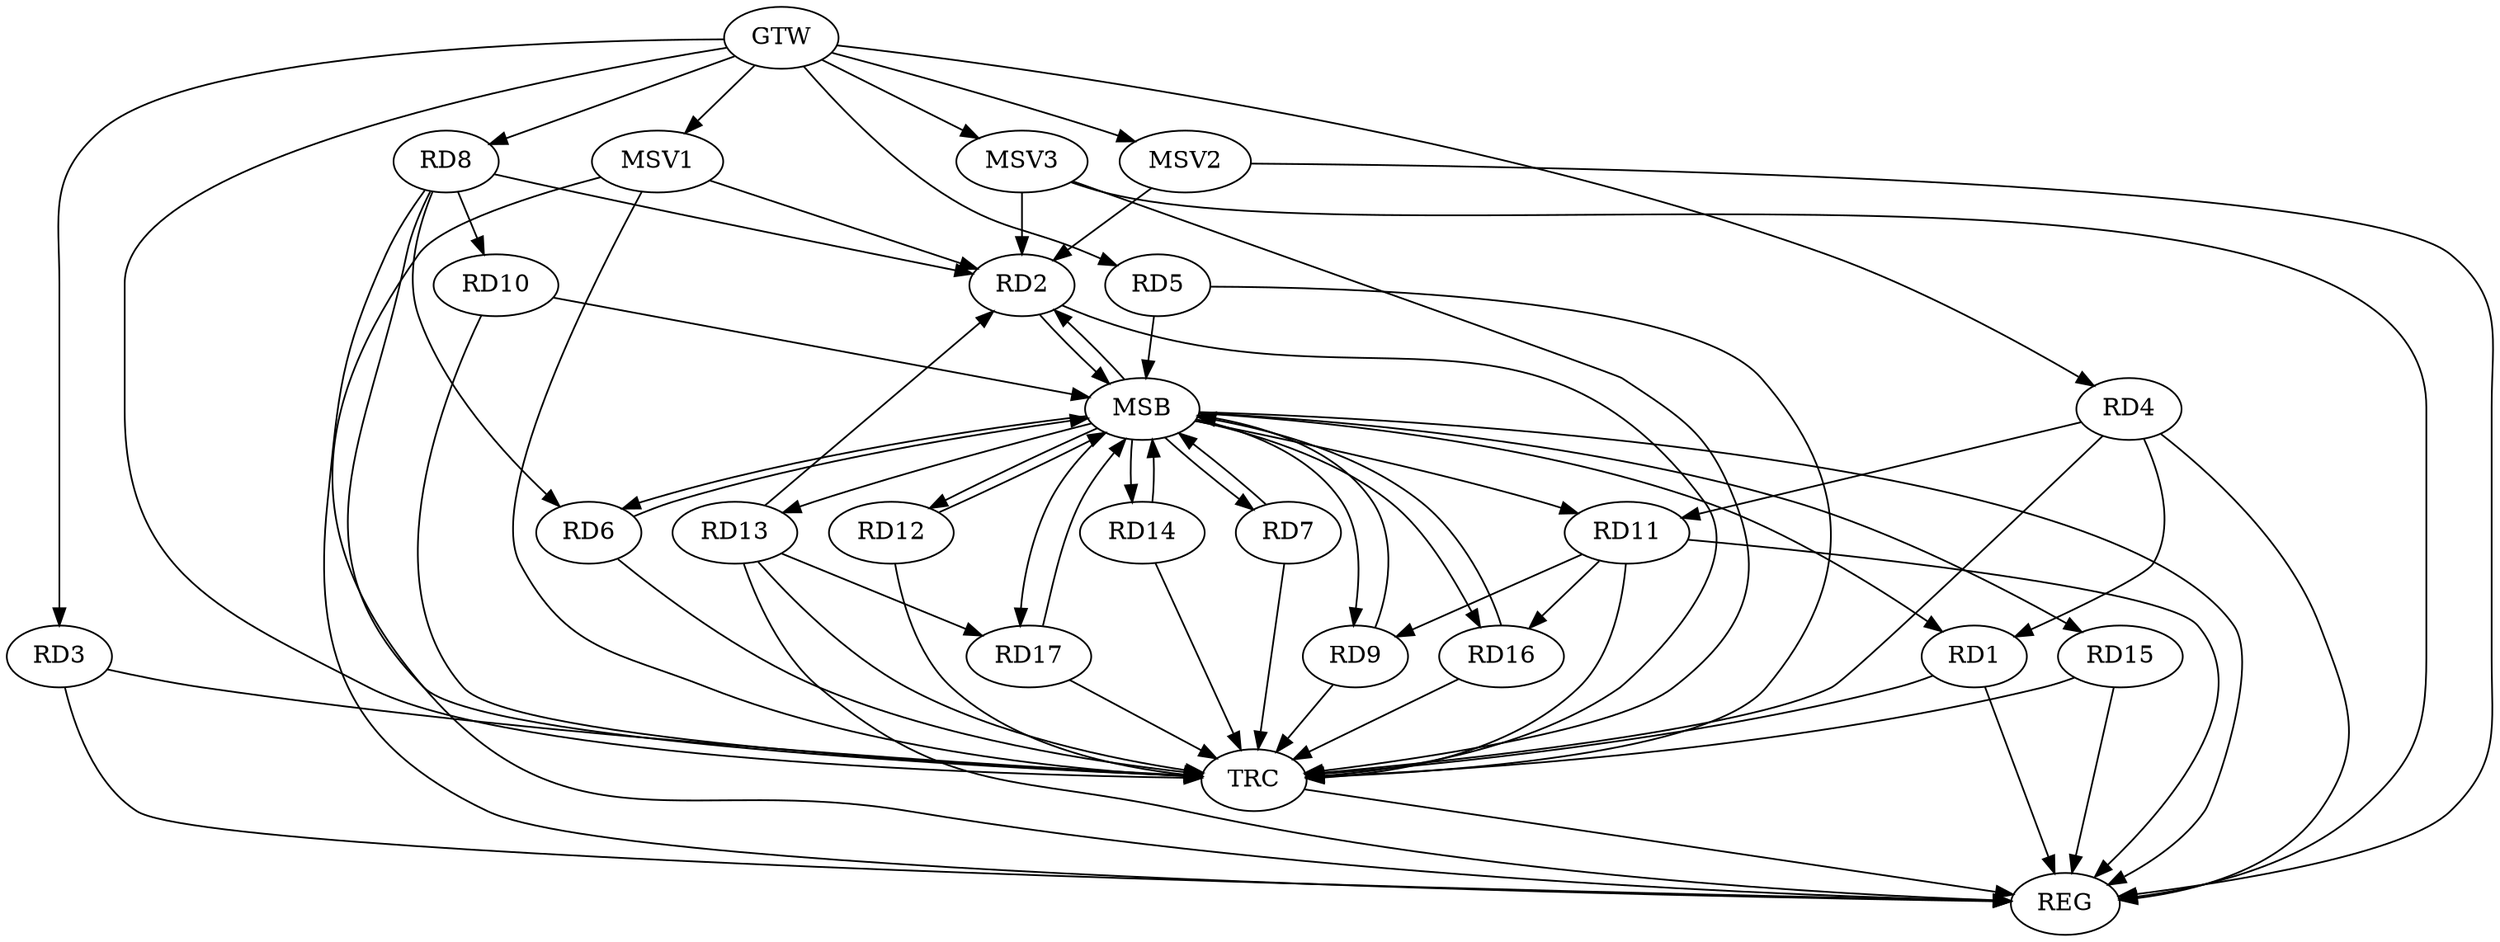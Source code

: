 strict digraph G {
  RD1 [ label="RD1" ];
  RD2 [ label="RD2" ];
  RD3 [ label="RD3" ];
  RD4 [ label="RD4" ];
  RD5 [ label="RD5" ];
  RD6 [ label="RD6" ];
  RD7 [ label="RD7" ];
  RD8 [ label="RD8" ];
  RD9 [ label="RD9" ];
  RD10 [ label="RD10" ];
  RD11 [ label="RD11" ];
  RD12 [ label="RD12" ];
  RD13 [ label="RD13" ];
  RD14 [ label="RD14" ];
  RD15 [ label="RD15" ];
  RD16 [ label="RD16" ];
  RD17 [ label="RD17" ];
  GTW [ label="GTW" ];
  REG [ label="REG" ];
  MSB [ label="MSB" ];
  TRC [ label="TRC" ];
  MSV1 [ label="MSV1" ];
  MSV2 [ label="MSV2" ];
  MSV3 [ label="MSV3" ];
  RD4 -> RD1;
  RD8 -> RD2;
  RD13 -> RD2;
  RD4 -> RD11;
  RD8 -> RD6;
  RD8 -> RD10;
  RD11 -> RD9;
  RD11 -> RD16;
  RD13 -> RD17;
  GTW -> RD3;
  GTW -> RD4;
  GTW -> RD5;
  GTW -> RD8;
  RD1 -> REG;
  RD3 -> REG;
  RD4 -> REG;
  RD8 -> REG;
  RD11 -> REG;
  RD13 -> REG;
  RD15 -> REG;
  RD2 -> MSB;
  MSB -> RD11;
  MSB -> REG;
  RD5 -> MSB;
  MSB -> RD6;
  MSB -> RD13;
  MSB -> RD15;
  RD6 -> MSB;
  MSB -> RD7;
  RD7 -> MSB;
  MSB -> RD17;
  RD9 -> MSB;
  MSB -> RD12;
  MSB -> RD16;
  RD10 -> MSB;
  MSB -> RD2;
  RD12 -> MSB;
  MSB -> RD14;
  RD14 -> MSB;
  RD16 -> MSB;
  MSB -> RD1;
  MSB -> RD9;
  RD17 -> MSB;
  RD1 -> TRC;
  RD2 -> TRC;
  RD3 -> TRC;
  RD4 -> TRC;
  RD5 -> TRC;
  RD6 -> TRC;
  RD7 -> TRC;
  RD8 -> TRC;
  RD9 -> TRC;
  RD10 -> TRC;
  RD11 -> TRC;
  RD12 -> TRC;
  RD13 -> TRC;
  RD14 -> TRC;
  RD15 -> TRC;
  RD16 -> TRC;
  RD17 -> TRC;
  GTW -> TRC;
  TRC -> REG;
  MSV1 -> RD2;
  GTW -> MSV1;
  MSV1 -> REG;
  MSV1 -> TRC;
  MSV2 -> RD2;
  GTW -> MSV2;
  MSV2 -> REG;
  MSV3 -> RD2;
  GTW -> MSV3;
  MSV3 -> REG;
  MSV3 -> TRC;
}
